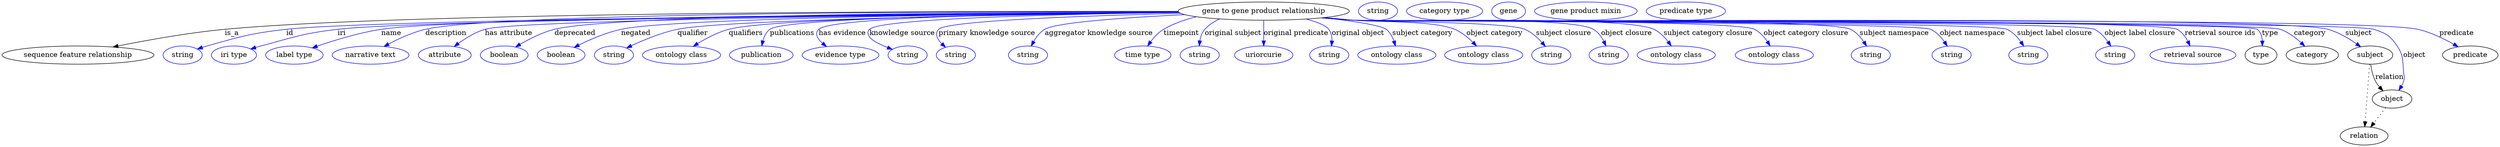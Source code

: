 digraph {
	graph [bb="0,0,4911.1,283"];
	node [label="\N"];
	"gene to gene product relationship"	[height=0.5,
		label="gene to gene product relationship",
		pos="2481.5,265",
		width=4.676];
	"sequence feature relationship"	[height=0.5,
		pos="149.49,178",
		width=4.1524];
	"gene to gene product relationship" -> "sequence feature relationship"	[label=is_a,
		lp="452.49,221.5",
		pos="e,218.28,193.98 2312.9,264.46 1891.5,265.07 800.26,263.19 438.49,229 366.73,222.22 285.96,207.65 228.09,195.98"];
	id	[color=blue,
		height=0.5,
		label=string,
		pos="355.49,178",
		width=1.0652];
	"gene to gene product relationship" -> id	[color=blue,
		label=id,
		lp="565.49,221.5",
		pos="e,384.48,189.95 2314.4,262.79 1878.7,259.38 729.96,248.63 558.49,229 488.51,220.99 471.27,215.13 403.49,196 400.38,195.12 397.19,\
194.15 393.99,193.13",
		style=solid];
	iri	[color=blue,
		height=0.5,
		label="iri type",
		pos="456.49,178",
		width=1.2277];
	"gene to gene product relationship" -> iri	[color=blue,
		label=iri,
		lp="667.49,221.5",
		pos="e,489.42,190.09 2314.5,262.67 1895.3,259.08 820.75,248.1 659.49,229 591.7,220.97 575.39,213.78 509.49,196 506.12,195.09 502.65,194.1 \
499.17,193.07",
		style=solid];
	name	[color=blue,
		height=0.5,
		label="label type",
		pos="575.49,178",
		width=1.5707];
	"gene to gene product relationship" -> name	[color=blue,
		label=name,
		lp="765.49,221.5",
		pos="e,610.35,192.23 2313.8,263.15 1908.3,260.74 897.33,252.43 745.49,229 701.9,222.27 653.82,207.4 619.95,195.62",
		style=solid];
	description	[color=blue,
		height=0.5,
		label="narrative text",
		pos="725.49,178",
		width=2.0943];
	"gene to gene product relationship" -> description	[color=blue,
		label=description,
		lp="871.99,221.5",
		pos="e,751.36,194.99 2313.2,264.4 1921.7,264.78 972.6,262.19 831.49,229 806.41,223.1 780.21,210.81 760.13,199.89",
		style=solid];
	"has attribute"	[color=blue,
		height=0.5,
		label=attribute,
		pos="870.49,178",
		width=1.4443];
	"gene to gene product relationship" -> "has attribute"	[color=blue,
		label="has attribute",
		lp="995.49,221.5",
		pos="e,888.87,194.96 2314.6,262.61 1930.7,259.08 1012.8,248.64 948.49,229 929.89,223.32 911.46,211.85 897.19,201.33",
		style=solid];
	deprecated	[color=blue,
		height=0.5,
		label=boolean,
		pos="987.49,178",
		width=1.2999];
	"gene to gene product relationship" -> deprecated	[color=blue,
		label=deprecated,
		lp="1126,221.5",
		pos="e,1009.7,193.99 2313.3,263.96 1967.9,263.27 1201.4,258.4 1085.5,229 1061.6,222.95 1036.9,210.31 1018.3,199.26",
		style=solid];
	negated	[color=blue,
		height=0.5,
		label=boolean,
		pos="1099.5,178",
		width=1.2999];
	"gene to gene product relationship" -> negated	[color=blue,
		label=negated,
		lp="1245.5,221.5",
		pos="e,1125,193.25 2314.1,262.86 1994.7,260.17 1320.7,251.83 1216.5,229 1187.6,222.67 1156.9,209.29 1134.2,197.96",
		style=solid];
	qualifier	[color=blue,
		height=0.5,
		label=string,
		pos="1202.5,178",
		width=1.0652];
	"gene to gene product relationship" -> qualifier	[color=blue,
		label=qualifier,
		lp="1357.5,221.5",
		pos="e,1227.1,191.83 2315.1,262.16 2018.6,258.42 1421.3,248.54 1327.5,229 1295.4,222.31 1260.9,207.92 1236.3,196.29",
		style=solid];
	qualifiers	[color=blue,
		height=0.5,
		label="ontology class",
		pos="1335.5,178",
		width=2.1304];
	"gene to gene product relationship" -> qualifiers	[color=blue,
		label=qualifiers,
		lp="1462,221.5",
		pos="e,1358.7,195.39 2314.5,262.63 2039.1,259.74 1511.4,251.34 1428.5,229 1406.8,223.15 1384.5,211.43 1367.2,200.81",
		style=solid];
	publications	[color=blue,
		height=0.5,
		label=publication,
		pos="1492.5,178",
		width=1.7332];
	"gene to gene product relationship" -> publications	[color=blue,
		label=publications,
		lp="1553.5,221.5",
		pos="e,1493.5,196.26 2314.1,262.87 2044.5,260.36 1541.1,252.54 1509.5,229 1502.2,223.57 1498,214.84 1495.6,206.19",
		style=solid];
	"has evidence"	[color=blue,
		height=0.5,
		label="evidence type",
		pos="1648.5,178",
		width=2.0943];
	"gene to gene product relationship" -> "has evidence"	[color=blue,
		label="has evidence",
		lp="1652,221.5",
		pos="e,1620.9,194.93 2313.8,263.21 2066.3,261.19 1629.6,254.09 1605.5,229 1597.1,220.25 1603,210.18 1612.8,201.37",
		style=solid];
	"knowledge source"	[color=blue,
		height=0.5,
		label=string,
		pos="1780.5,178",
		width=1.0652];
	"gene to gene product relationship" -> "knowledge source"	[color=blue,
		label="knowledge source",
		lp="1770,221.5",
		pos="e,1750.4,189.28 2315,262.27 2093.3,259.14 1726.2,250.69 1705.5,229 1700.9,224.18 1701.9,219.62 1705.5,214 1709.9,207.12 1725.1,199.47 \
1740.7,193.08",
		style=solid];
	"primary knowledge source"	[color=blue,
		height=0.5,
		label=string,
		pos="1875.5,178",
		width=1.0652];
	"gene to gene product relationship" -> "primary knowledge source"	[color=blue,
		label="primary knowledge source",
		lp="1936.5,221.5",
		pos="e,1855.2,193.48 2318,260.6 2133.8,255.94 1857.7,246.15 1841.5,229 1833.4,220.46 1838.9,209.82 1847.7,200.55",
		style=solid];
	"aggregator knowledge source"	[color=blue,
		height=0.5,
		label=string,
		pos="2017.5,178",
		width=1.0652];
	"gene to gene product relationship" -> "aggregator knowledge source"	[color=blue,
		label="aggregator knowledge source",
		lp="2157,221.5",
		pos="e,2024,195.93 2326.2,257.99 2212.6,252.49 2074.2,243.04 2050.5,229 2041.1,223.44 2033.8,214.03 2028.6,204.86",
		style=solid];
	timepoint	[color=blue,
		height=0.5,
		label="time type",
		pos="2243.5,178",
		width=1.5346];
	"gene to gene product relationship" -> timepoint	[color=blue,
		label=timepoint,
		lp="2319.5,221.5",
		pos="e,2253.1,196.09 2349.2,253.81 2326.6,248.41 2304.1,240.5 2284.5,229 2274.4,223.07 2265.7,213.64 2258.9,204.56",
		style=solid];
	"original subject"	[color=blue,
		height=0.5,
		label=string,
		pos="2355.5,178",
		width=1.0652];
	"gene to gene product relationship" -> "original subject"	[color=blue,
		label="original subject",
		lp="2421.5,221.5",
		pos="e,2354.7,196.26 2394.8,249.52 2383.8,244.53 2373.6,237.87 2365.5,229 2359.9,222.83 2357,214.43 2355.7,206.27",
		style=solid];
	"original predicate"	[color=blue,
		height=0.5,
		label=uriorcurie,
		pos="2481.5,178",
		width=1.5887];
	"gene to gene product relationship" -> "original predicate"	[color=blue,
		label="original predicate",
		lp="2545,221.5",
		pos="e,2481.5,196.18 2481.5,246.8 2481.5,235.16 2481.5,219.55 2481.5,206.24",
		style=solid];
	"original object"	[color=blue,
		height=0.5,
		label=string,
		pos="2610.5,178",
		width=1.0652];
	"gene to gene product relationship" -> "original object"	[color=blue,
		label="original object",
		lp="2667,221.5",
		pos="e,2614.9,195.99 2564.8,249.34 2585.2,244.01 2603.1,237.22 2609.5,229 2614.5,222.62 2615.9,214.26 2615.8,206.21",
		style=solid];
	"subject category"	[color=blue,
		height=0.5,
		label="ontology class",
		pos="2743.5,178",
		width=2.1304];
	"gene to gene product relationship" -> "subject category"	[color=blue,
		label="subject category",
		lp="2794,221.5",
		pos="e,2740.8,196.01 2599.4,252.08 2655.3,245.48 2712.1,237.02 2722.5,229 2729.9,223.28 2734.7,214.49 2737.8,205.86",
		style=solid];
	"object category"	[color=blue,
		height=0.5,
		label="ontology class",
		pos="2914.5,178",
		width=2.1304];
	"gene to gene product relationship" -> "object category"	[color=blue,
		label="object category",
		lp="2936,221.5",
		pos="e,2900.4,196.02 2602.1,252.4 2621.3,250.58 2640.9,248.73 2659.5,247 2703.5,242.9 2816.9,246.42 2857.5,229 2871,223.21 2883.5,212.97 \
2893.4,203.26",
		style=solid];
	"subject closure"	[color=blue,
		height=0.5,
		label=string,
		pos="3047.5,178",
		width=1.0652];
	"gene to gene product relationship" -> "subject closure"	[color=blue,
		label="subject closure",
		lp="3072,221.5",
		pos="e,3035.8,195.21 2599.2,252.06 2619.3,250.22 2640,248.45 2659.5,247 2696.8,244.22 2961.2,243.89 2995.5,229 3008.5,223.33 3020.2,212.85 \
3029.2,202.93",
		style=solid];
	"object closure"	[color=blue,
		height=0.5,
		label=string,
		pos="3160.5,178",
		width=1.0652];
	"gene to gene product relationship" -> "object closure"	[color=blue,
		label="object closure",
		lp="3195.5,221.5",
		pos="e,3155.1,196.05 2597.7,251.93 2618.3,250.08 2639.5,248.33 2659.5,247 2711.7,243.51 3085.4,255.67 3130.5,229 3139.5,223.64 3146.2,\
214.4 3150.9,205.3",
		style=solid];
	"subject category closure"	[color=blue,
		height=0.5,
		label="ontology class",
		pos="3293.5,178",
		width=2.1304];
	"gene to gene product relationship" -> "subject category closure"	[color=blue,
		label="subject category closure",
		lp="3356,221.5",
		pos="e,3283.6,196.25 2597.3,251.85 2618,249.99 2639.3,248.27 2659.5,247 2724.9,242.88 3190.1,256.93 3249.5,229 3260.8,223.67 3270.4,213.9 \
3277.8,204.41",
		style=solid];
	"object category closure"	[color=blue,
		height=0.5,
		label="ontology class",
		pos="3486.5,178",
		width=2.1304];
	"gene to gene product relationship" -> "object category closure"	[color=blue,
		label="object category closure",
		lp="3549,221.5",
		pos="e,3478.2,196.23 2596.3,251.8 2617.3,249.92 2639,248.21 2659.5,247 2703.2,244.42 3408.4,248.66 3447.5,229 3457.9,223.76 3466.4,214.27 \
3472.8,204.96",
		style=solid];
	"subject namespace"	[color=blue,
		height=0.5,
		label=string,
		pos="3676.5,178",
		width=1.0652];
	"gene to gene product relationship" -> "subject namespace"	[color=blue,
		label="subject namespace",
		lp="3722.5,221.5",
		pos="e,3668.2,195.77 2595.8,251.77 2617,249.88 2638.9,248.17 2659.5,247 2713.7,243.92 3587.8,252.97 3636.5,229 3647.3,223.66 3656.2,213.84 \
3662.8,204.31",
		style=solid];
	"object namespace"	[color=blue,
		height=0.5,
		label=string,
		pos="3835.5,178",
		width=1.0652];
	"gene to gene product relationship" -> "object namespace"	[color=blue,
		label="object namespace",
		lp="3876.5,221.5",
		pos="e,3826.9,195.79 2595.8,251.73 2617,249.84 2638.9,248.15 2659.5,247 2691,245.25 3766.1,242.71 3794.5,229 3805.5,223.69 3814.5,213.88 \
3821.3,204.34",
		style=solid];
	"subject label closure"	[color=blue,
		height=0.5,
		label=string,
		pos="3986.5,178",
		width=1.0652];
	"gene to gene product relationship" -> "subject label closure"	[color=blue,
		label="subject label closure",
		lp="4038.5,221.5",
		pos="e,3977.6,195.81 2595.3,251.74 2616.6,249.84 2638.7,248.14 2659.5,247 2695.1,245.05 3912.2,244.3 3944.5,229 3955.6,223.72 3964.9,\
213.9 3971.8,204.36",
		style=solid];
	"object label closure"	[color=blue,
		height=0.5,
		label=string,
		pos="4157.5,178",
		width=1.0652];
	"gene to gene product relationship" -> "object label closure"	[color=blue,
		label="object label closure",
		lp="4206,221.5",
		pos="e,4148.9,195.81 2595.3,251.71 2616.6,249.82 2638.7,248.12 2659.5,247 2699.9,244.82 4080,246.54 4116.5,229 4127.5,223.71 4136.5,213.9 \
4143.3,204.35",
		style=solid];
	"retrieval source ids"	[color=blue,
		height=0.5,
		label="retrieval source",
		pos="4310.5,178",
		width=2.347];
	"gene to gene product relationship" -> "retrieval source ids"	[color=blue,
		label="retrieval source ids",
		lp="4364,221.5",
		pos="e,4304.8,196.17 2595.3,251.69 2616.6,249.8 2638.7,248.11 2659.5,247 2704.4,244.61 4240.3,251.1 4279.5,229 4288.7,223.79 4295.6,214.57 \
4300.5,205.46",
		style=solid];
	type	[height=0.5,
		pos="4444.5,178",
		width=0.86659];
	"gene to gene product relationship" -> type	[color=blue,
		label=type,
		lp="4462.5,221.5",
		pos="e,4447.2,195.99 2595.3,251.67 2616.6,249.78 2638.7,248.09 2659.5,247 2684.1,245.7 4418.9,245.3 4437.5,229 4443.9,223.32 4446.5,214.65 \
4447.2,206.12",
		style=solid];
	category	[height=0.5,
		pos="4545.5,178",
		width=1.4263];
	"gene to gene product relationship" -> category	[color=blue,
		label=category,
		lp="4541,221.5",
		pos="e,4530.7,195.48 2595.3,251.67 2616.6,249.78 2638.7,248.09 2659.5,247 2710.1,244.34 4434.8,245.91 4482.5,229 4497.7,223.6 4512.1,\
212.84 4523.2,202.69",
		style=solid];
	subject	[height=0.5,
		pos="4659.5,178",
		width=1.2277];
	"gene to gene product relationship" -> subject	[color=blue,
		label=subject,
		lp="4636.5,221.5",
		pos="e,4640.7,194.33 2595.3,251.66 2616.6,249.77 2638.7,248.09 2659.5,247 2765.8,241.43 4474,258 4576.5,229 4596.6,223.29 4616.8,211.3 \
4632.3,200.5",
		style=solid];
	object	[height=0.5,
		pos="4702.5,91",
		width=1.0832];
	"gene to gene product relationship" -> object	[color=blue,
		label=object,
		lp="4746.5,178",
		pos="e,4715.9,108.09 2595.3,251.65 2616.6,249.76 2638.7,248.08 2659.5,247 2715.2,244.1 4613.5,246.31 4666.5,229 4690.4,221.19 4698.4,\
216.87 4712.5,196 4726.3,175.52 4722.6,166.51 4725.5,142 4726.3,135.38 4727.4,133.39 4725.5,127 4724.5,123.55 4723,120.13 4721.2,\
116.85",
		style=solid];
	predicate	[height=0.5,
		pos="4856.5,178",
		width=1.5165];
	"gene to gene product relationship" -> predicate	[color=blue,
		label=predicate,
		lp="4829.5,221.5",
		pos="e,4832.7,194.36 2594.9,251.69 2616.3,249.78 2638.6,248.09 2659.5,247 2775.7,240.96 4640.2,255.55 4753.5,229 4778.4,223.16 4804.3,\
210.57 4823.9,199.48",
		style=solid];
	association_type	[color=blue,
		height=0.5,
		label=string,
		pos="2706.5,265",
		width=1.0652];
	association_category	[color=blue,
		height=0.5,
		label="category type",
		pos="2837.5,265",
		width=2.0762];
	subject -> object	[label=relation,
		lp="4697.5,134.5",
		pos="e,4684.6,107.23 4660.6,159.55 4661.8,149.57 4664.3,137.07 4669.5,127 4671.7,122.68 4674.6,118.52 4677.8,114.66"];
	relation	[height=0.5,
		pos="4647.5,18",
		width=1.2999];
	subject -> relation	[pos="e,4648.8,36.188 4658.2,159.79 4656.1,132.48 4652,78.994 4649.6,46.38",
		style=dotted];
	"gene to gene product relationship_subject"	[color=blue,
		height=0.5,
		label=gene,
		pos="2963.5,265",
		width=0.92075];
	object -> relation	[pos="e,4660.3,35.54 4690,73.889 4683.1,64.939 4674.3,53.617 4666.5,43.584",
		style=dotted];
	"gene to gene product relationship_object"	[color=blue,
		height=0.5,
		label="gene product mixin",
		pos="3115.5,265",
		width=2.7984];
	"gene to gene product relationship_predicate"	[color=blue,
		height=0.5,
		label="predicate type",
		pos="3312.5,265",
		width=2.1665];
}
